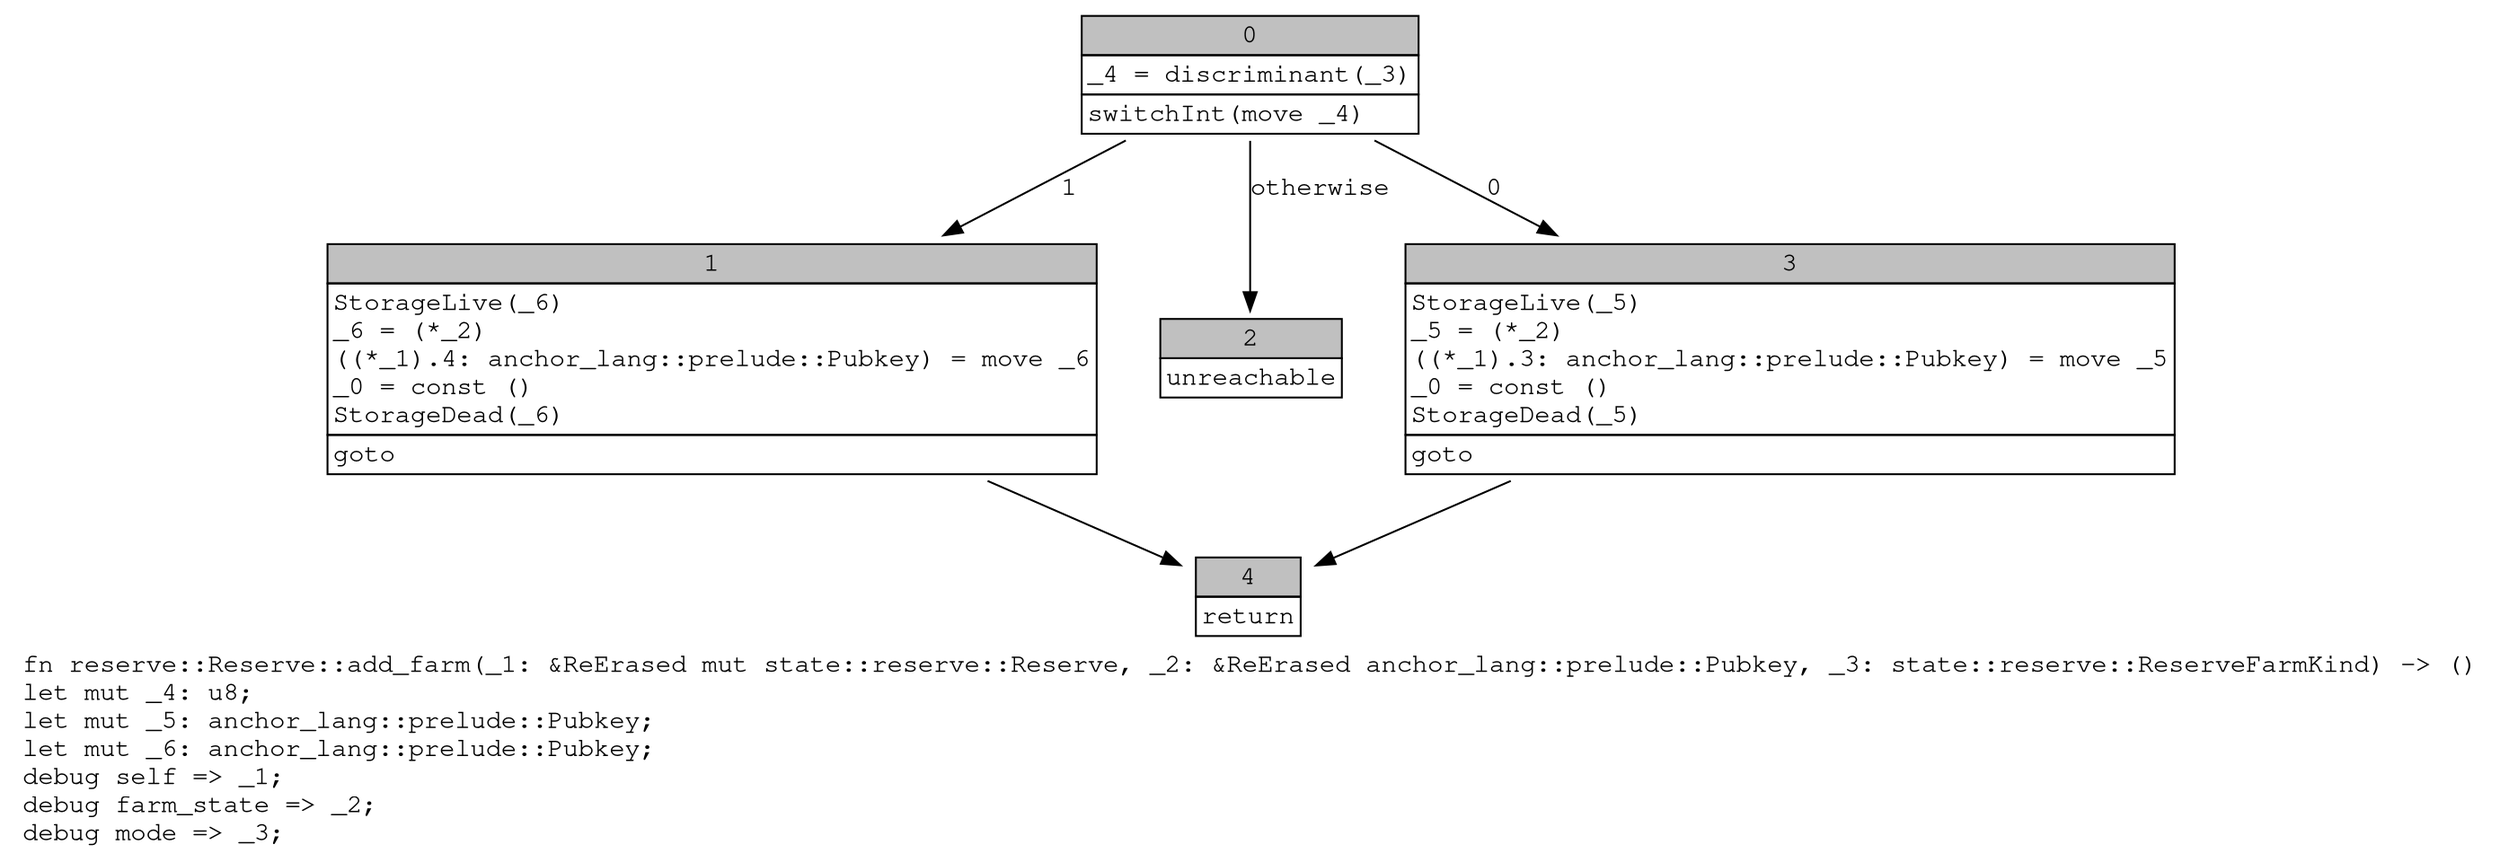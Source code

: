 digraph Mir_0_1877 {
    graph [fontname="Courier, monospace"];
    node [fontname="Courier, monospace"];
    edge [fontname="Courier, monospace"];
    label=<fn reserve::Reserve::add_farm(_1: &amp;ReErased mut state::reserve::Reserve, _2: &amp;ReErased anchor_lang::prelude::Pubkey, _3: state::reserve::ReserveFarmKind) -&gt; ()<br align="left"/>let mut _4: u8;<br align="left"/>let mut _5: anchor_lang::prelude::Pubkey;<br align="left"/>let mut _6: anchor_lang::prelude::Pubkey;<br align="left"/>debug self =&gt; _1;<br align="left"/>debug farm_state =&gt; _2;<br align="left"/>debug mode =&gt; _3;<br align="left"/>>;
    bb0__0_1877 [shape="none", label=<<table border="0" cellborder="1" cellspacing="0"><tr><td bgcolor="gray" align="center" colspan="1">0</td></tr><tr><td align="left" balign="left">_4 = discriminant(_3)<br/></td></tr><tr><td align="left">switchInt(move _4)</td></tr></table>>];
    bb1__0_1877 [shape="none", label=<<table border="0" cellborder="1" cellspacing="0"><tr><td bgcolor="gray" align="center" colspan="1">1</td></tr><tr><td align="left" balign="left">StorageLive(_6)<br/>_6 = (*_2)<br/>((*_1).4: anchor_lang::prelude::Pubkey) = move _6<br/>_0 = const ()<br/>StorageDead(_6)<br/></td></tr><tr><td align="left">goto</td></tr></table>>];
    bb2__0_1877 [shape="none", label=<<table border="0" cellborder="1" cellspacing="0"><tr><td bgcolor="gray" align="center" colspan="1">2</td></tr><tr><td align="left">unreachable</td></tr></table>>];
    bb3__0_1877 [shape="none", label=<<table border="0" cellborder="1" cellspacing="0"><tr><td bgcolor="gray" align="center" colspan="1">3</td></tr><tr><td align="left" balign="left">StorageLive(_5)<br/>_5 = (*_2)<br/>((*_1).3: anchor_lang::prelude::Pubkey) = move _5<br/>_0 = const ()<br/>StorageDead(_5)<br/></td></tr><tr><td align="left">goto</td></tr></table>>];
    bb4__0_1877 [shape="none", label=<<table border="0" cellborder="1" cellspacing="0"><tr><td bgcolor="gray" align="center" colspan="1">4</td></tr><tr><td align="left">return</td></tr></table>>];
    bb0__0_1877 -> bb3__0_1877 [label="0"];
    bb0__0_1877 -> bb1__0_1877 [label="1"];
    bb0__0_1877 -> bb2__0_1877 [label="otherwise"];
    bb1__0_1877 -> bb4__0_1877 [label=""];
    bb3__0_1877 -> bb4__0_1877 [label=""];
}
